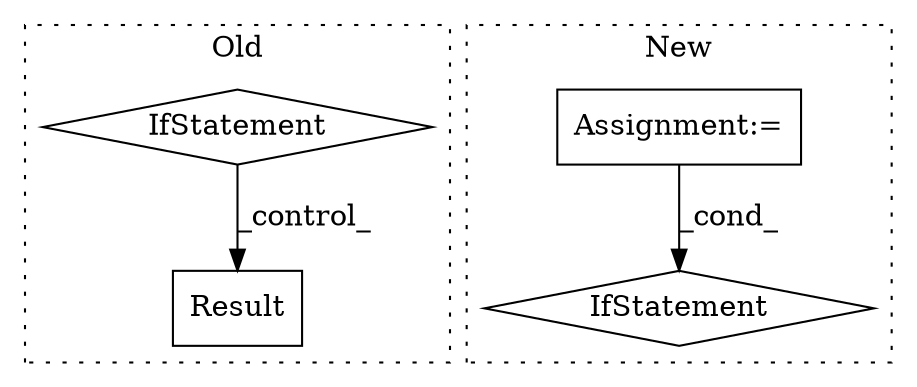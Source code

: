 digraph G {
subgraph cluster0 {
1 [label="Result" a="32" s="1631,1681" l="7,1" shape="box"];
4 [label="IfStatement" a="25" s="1579,1614" l="4,2" shape="diamond"];
label = "Old";
style="dotted";
}
subgraph cluster1 {
2 [label="IfStatement" a="25" s="1637,1649" l="4,2" shape="diamond"];
3 [label="Assignment:=" a="7" s="1597" l="1" shape="box"];
label = "New";
style="dotted";
}
3 -> 2 [label="_cond_"];
4 -> 1 [label="_control_"];
}